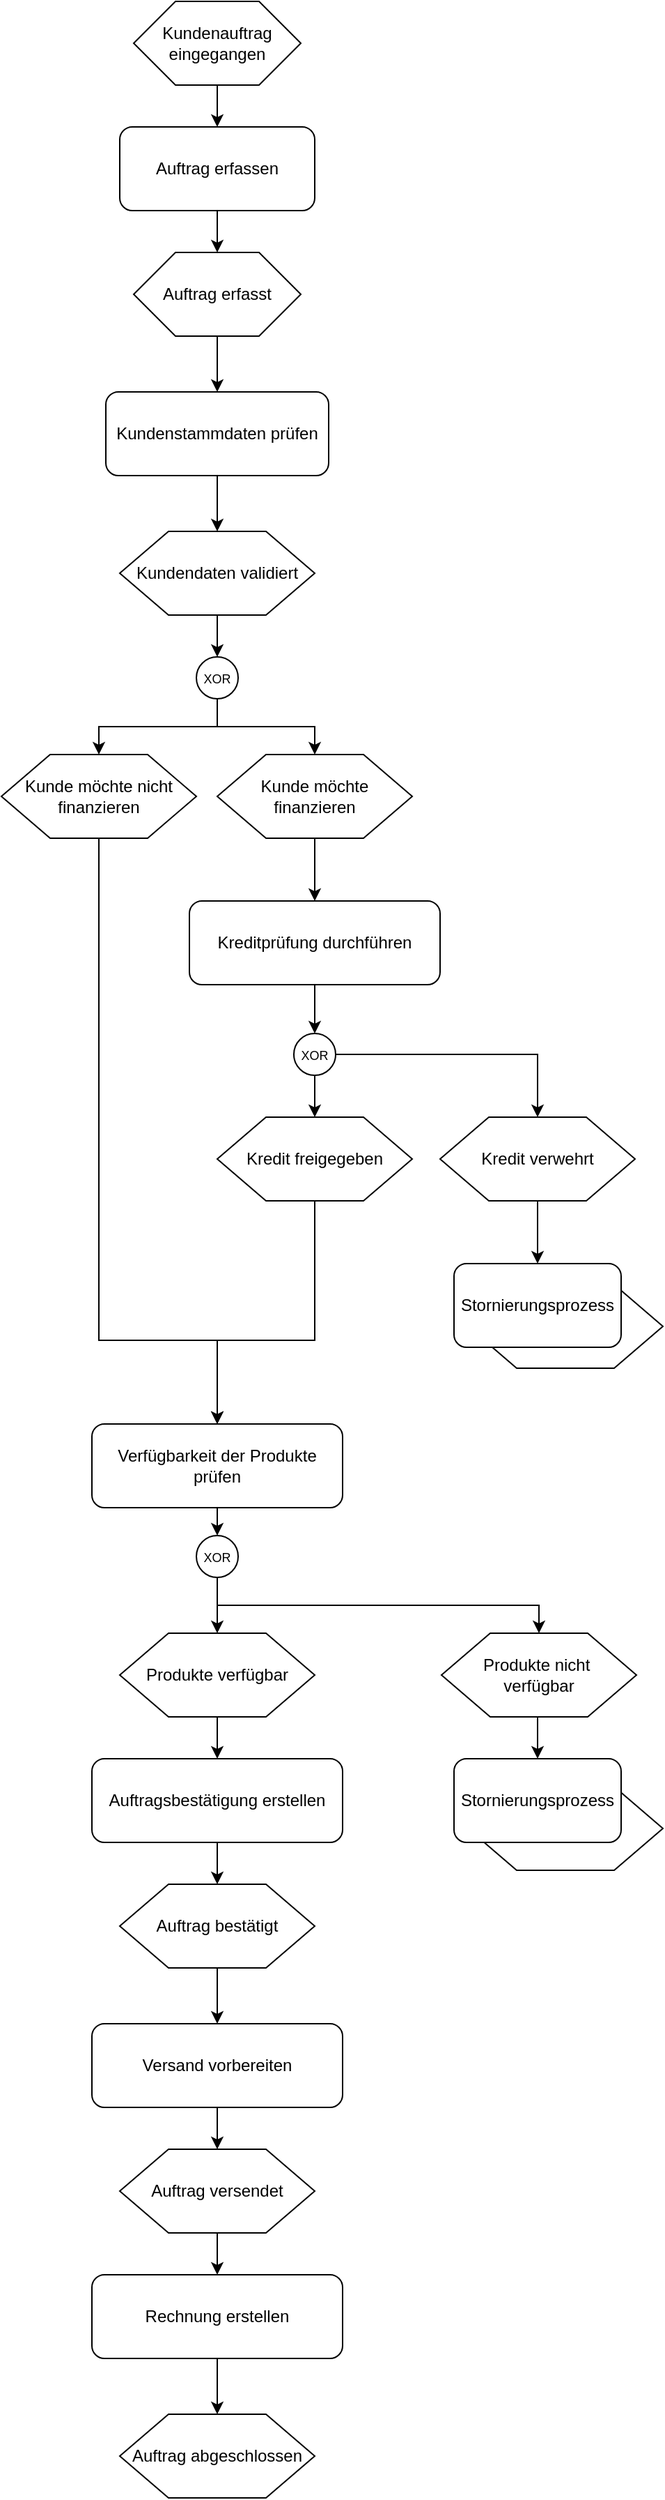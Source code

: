 <mxfile version="26.0.14">
  <diagram name="Page-1" id="pTj7g8-VtmYVC5ic25pw">
    <mxGraphModel dx="2070" dy="2219" grid="1" gridSize="10" guides="1" tooltips="1" connect="1" arrows="1" fold="1" page="1" pageScale="1" pageWidth="850" pageHeight="1100" math="0" shadow="0">
      <root>
        <mxCell id="0" />
        <mxCell id="1" parent="0" />
        <mxCell id="Eel6lH-ETTzURyhrjafM-65" value="" style="shape=hexagon;whiteSpace=wrap;html=1;aspect=fixed;" vertex="1" parent="1">
          <mxGeometry x="660" y="770" width="140" height="60" as="geometry" />
        </mxCell>
        <mxCell id="Eel6lH-ETTzURyhrjafM-4" value="Kundenauftrag eingegangen" style="shape=hexagon;whiteSpace=wrap;html=1;aspect=fixed;" vertex="1" parent="1">
          <mxGeometry x="420" y="-150" width="120" height="60" as="geometry" />
        </mxCell>
        <mxCell id="Eel6lH-ETTzURyhrjafM-5" value="Auftrag erfassen" style="rounded=1;whiteSpace=wrap;html=1;" vertex="1" parent="1">
          <mxGeometry x="410" y="-60" width="140" height="60" as="geometry" />
        </mxCell>
        <mxCell id="Eel6lH-ETTzURyhrjafM-6" value="Auftrag erfasst" style="shape=hexagon;whiteSpace=wrap;html=1;aspect=fixed;" vertex="1" parent="1">
          <mxGeometry x="420" y="30" width="120" height="60" as="geometry" />
        </mxCell>
        <mxCell id="Eel6lH-ETTzURyhrjafM-7" value="Kundenstammdaten prüfen" style="rounded=1;whiteSpace=wrap;html=1;" vertex="1" parent="1">
          <mxGeometry x="400" y="130" width="160" height="60" as="geometry" />
        </mxCell>
        <mxCell id="Eel6lH-ETTzURyhrjafM-49" value="" style="edgeStyle=orthogonalEdgeStyle;rounded=0;orthogonalLoop=1;jettySize=auto;html=1;fontFamily=Helvetica;fontSize=12;fontColor=default;" edge="1" parent="1" source="Eel6lH-ETTzURyhrjafM-8" target="Eel6lH-ETTzURyhrjafM-47">
          <mxGeometry relative="1" as="geometry" />
        </mxCell>
        <mxCell id="Eel6lH-ETTzURyhrjafM-8" value="Kundendaten validiert" style="shape=hexagon;whiteSpace=wrap;html=1;aspect=fixed;" vertex="1" parent="1">
          <mxGeometry x="410" y="230" width="140" height="60" as="geometry" />
        </mxCell>
        <mxCell id="Eel6lH-ETTzURyhrjafM-55" value="" style="edgeStyle=orthogonalEdgeStyle;rounded=0;orthogonalLoop=1;jettySize=auto;html=1;fontFamily=Helvetica;fontSize=12;fontColor=default;" edge="1" parent="1" source="Eel6lH-ETTzURyhrjafM-10" target="Eel6lH-ETTzURyhrjafM-52">
          <mxGeometry relative="1" as="geometry" />
        </mxCell>
        <mxCell id="Eel6lH-ETTzURyhrjafM-10" value="Kreditprüfung durchführen" style="rounded=1;whiteSpace=wrap;html=1;" vertex="1" parent="1">
          <mxGeometry x="460" y="495" width="180" height="60" as="geometry" />
        </mxCell>
        <mxCell id="Eel6lH-ETTzURyhrjafM-72" style="edgeStyle=orthogonalEdgeStyle;rounded=0;orthogonalLoop=1;jettySize=auto;html=1;exitX=0.5;exitY=1;exitDx=0;exitDy=0;entryX=0.5;entryY=0;entryDx=0;entryDy=0;fontFamily=Helvetica;fontSize=12;fontColor=default;" edge="1" parent="1" source="Eel6lH-ETTzURyhrjafM-11" target="Eel6lH-ETTzURyhrjafM-13">
          <mxGeometry relative="1" as="geometry">
            <Array as="points">
              <mxPoint x="550" y="810" />
              <mxPoint x="480" y="810" />
            </Array>
          </mxGeometry>
        </mxCell>
        <mxCell id="Eel6lH-ETTzURyhrjafM-11" value="Kredit freigegeben" style="shape=hexagon;whiteSpace=wrap;html=1;aspect=fixed;" vertex="1" parent="1">
          <mxGeometry x="480" y="650" width="140" height="60" as="geometry" />
        </mxCell>
        <mxCell id="Eel6lH-ETTzURyhrjafM-74" style="edgeStyle=orthogonalEdgeStyle;rounded=0;orthogonalLoop=1;jettySize=auto;html=1;exitX=0.5;exitY=1;exitDx=0;exitDy=0;entryX=0.5;entryY=0;entryDx=0;entryDy=0;fontFamily=Helvetica;fontSize=12;fontColor=default;" edge="1" parent="1" source="Eel6lH-ETTzURyhrjafM-13" target="Eel6lH-ETTzURyhrjafM-73">
          <mxGeometry relative="1" as="geometry" />
        </mxCell>
        <mxCell id="Eel6lH-ETTzURyhrjafM-13" value="Verfügbarkeit der Produkte prüfen" style="rounded=1;whiteSpace=wrap;html=1;" vertex="1" parent="1">
          <mxGeometry x="390" y="870" width="180" height="60" as="geometry" />
        </mxCell>
        <mxCell id="Eel6lH-ETTzURyhrjafM-14" value="Produkte verfügbar" style="shape=hexagon;whiteSpace=wrap;html=1;aspect=fixed;" vertex="1" parent="1">
          <mxGeometry x="410" y="1020" width="140" height="60" as="geometry" />
        </mxCell>
        <mxCell id="Eel6lH-ETTzURyhrjafM-15" value="Auftragsbestätigung erstellen" style="rounded=1;whiteSpace=wrap;html=1;" vertex="1" parent="1">
          <mxGeometry x="390" y="1110" width="180" height="60" as="geometry" />
        </mxCell>
        <mxCell id="Eel6lH-ETTzURyhrjafM-16" value="Auftrag bestätigt" style="shape=hexagon;whiteSpace=wrap;html=1;aspect=fixed;" vertex="1" parent="1">
          <mxGeometry x="410" y="1200" width="140" height="60" as="geometry" />
        </mxCell>
        <mxCell id="Eel6lH-ETTzURyhrjafM-17" value="Versand vorbereiten" style="rounded=1;whiteSpace=wrap;html=1;" vertex="1" parent="1">
          <mxGeometry x="390" y="1300" width="180" height="60" as="geometry" />
        </mxCell>
        <mxCell id="Eel6lH-ETTzURyhrjafM-18" value="Auftrag versendet" style="shape=hexagon;whiteSpace=wrap;html=1;aspect=fixed;" vertex="1" parent="1">
          <mxGeometry x="410" y="1390" width="140" height="60" as="geometry" />
        </mxCell>
        <mxCell id="Eel6lH-ETTzURyhrjafM-19" value="Rechnung erstellen" style="rounded=1;whiteSpace=wrap;html=1;" vertex="1" parent="1">
          <mxGeometry x="390" y="1480" width="180" height="60" as="geometry" />
        </mxCell>
        <mxCell id="Eel6lH-ETTzURyhrjafM-20" value="Auftrag abgeschlossen" style="shape=hexagon;whiteSpace=wrap;html=1;aspect=fixed;" vertex="1" parent="1">
          <mxGeometry x="410" y="1580" width="140" height="60" as="geometry" />
        </mxCell>
        <mxCell id="Eel6lH-ETTzURyhrjafM-21" style="edgeStyle=orthogonalEdgeStyle;rounded=0;" edge="1" parent="1" source="Eel6lH-ETTzURyhrjafM-4" target="Eel6lH-ETTzURyhrjafM-5">
          <mxGeometry relative="1" as="geometry" />
        </mxCell>
        <mxCell id="Eel6lH-ETTzURyhrjafM-22" style="edgeStyle=orthogonalEdgeStyle;rounded=0;" edge="1" parent="1" source="Eel6lH-ETTzURyhrjafM-5" target="Eel6lH-ETTzURyhrjafM-6">
          <mxGeometry relative="1" as="geometry" />
        </mxCell>
        <mxCell id="Eel6lH-ETTzURyhrjafM-23" style="edgeStyle=orthogonalEdgeStyle;rounded=0;" edge="1" parent="1" source="Eel6lH-ETTzURyhrjafM-6" target="Eel6lH-ETTzURyhrjafM-7">
          <mxGeometry relative="1" as="geometry" />
        </mxCell>
        <mxCell id="Eel6lH-ETTzURyhrjafM-24" style="edgeStyle=orthogonalEdgeStyle;rounded=0;" edge="1" parent="1" source="Eel6lH-ETTzURyhrjafM-7" target="Eel6lH-ETTzURyhrjafM-8">
          <mxGeometry relative="1" as="geometry" />
        </mxCell>
        <mxCell id="Eel6lH-ETTzURyhrjafM-31" style="edgeStyle=orthogonalEdgeStyle;rounded=0;" edge="1" parent="1" source="Eel6lH-ETTzURyhrjafM-14" target="Eel6lH-ETTzURyhrjafM-15">
          <mxGeometry relative="1" as="geometry" />
        </mxCell>
        <mxCell id="Eel6lH-ETTzURyhrjafM-32" style="edgeStyle=orthogonalEdgeStyle;rounded=0;" edge="1" parent="1" source="Eel6lH-ETTzURyhrjafM-15" target="Eel6lH-ETTzURyhrjafM-16">
          <mxGeometry relative="1" as="geometry" />
        </mxCell>
        <mxCell id="Eel6lH-ETTzURyhrjafM-33" style="edgeStyle=orthogonalEdgeStyle;rounded=0;" edge="1" parent="1" source="Eel6lH-ETTzURyhrjafM-16" target="Eel6lH-ETTzURyhrjafM-17">
          <mxGeometry relative="1" as="geometry" />
        </mxCell>
        <mxCell id="Eel6lH-ETTzURyhrjafM-34" style="edgeStyle=orthogonalEdgeStyle;rounded=0;" edge="1" parent="1" source="Eel6lH-ETTzURyhrjafM-17" target="Eel6lH-ETTzURyhrjafM-18">
          <mxGeometry relative="1" as="geometry" />
        </mxCell>
        <mxCell id="Eel6lH-ETTzURyhrjafM-35" style="edgeStyle=orthogonalEdgeStyle;rounded=0;" edge="1" parent="1" source="Eel6lH-ETTzURyhrjafM-18" target="Eel6lH-ETTzURyhrjafM-19">
          <mxGeometry relative="1" as="geometry" />
        </mxCell>
        <mxCell id="Eel6lH-ETTzURyhrjafM-36" style="edgeStyle=orthogonalEdgeStyle;rounded=0;" edge="1" parent="1" source="Eel6lH-ETTzURyhrjafM-19" target="Eel6lH-ETTzURyhrjafM-20">
          <mxGeometry relative="1" as="geometry" />
        </mxCell>
        <mxCell id="Eel6lH-ETTzURyhrjafM-51" value="" style="edgeStyle=orthogonalEdgeStyle;rounded=0;orthogonalLoop=1;jettySize=auto;html=1;fontFamily=Helvetica;fontSize=12;fontColor=default;entryX=0.5;entryY=0;entryDx=0;entryDy=0;" edge="1" parent="1" source="Eel6lH-ETTzURyhrjafM-68" target="Eel6lH-ETTzURyhrjafM-13">
          <mxGeometry relative="1" as="geometry">
            <mxPoint x="480" y="565" as="targetPoint" />
            <Array as="points">
              <mxPoint x="395" y="810" />
              <mxPoint x="480" y="810" />
            </Array>
          </mxGeometry>
        </mxCell>
        <mxCell id="Eel6lH-ETTzURyhrjafM-70" style="edgeStyle=orthogonalEdgeStyle;rounded=0;orthogonalLoop=1;jettySize=auto;html=1;exitX=0.5;exitY=1;exitDx=0;exitDy=0;entryX=0.5;entryY=0;entryDx=0;entryDy=0;fontFamily=Helvetica;fontSize=12;fontColor=default;" edge="1" parent="1" source="Eel6lH-ETTzURyhrjafM-47" target="Eel6lH-ETTzURyhrjafM-48">
          <mxGeometry relative="1" as="geometry" />
        </mxCell>
        <mxCell id="Eel6lH-ETTzURyhrjafM-47" value="&lt;font style=&quot;font-size: 9px;&quot;&gt;XOR&lt;/font&gt;" style="ellipse;whiteSpace=wrap;html=1;aspect=fixed;rounded=1;strokeColor=default;align=center;verticalAlign=middle;fontFamily=Helvetica;fontSize=12;fontColor=default;fillColor=default;" vertex="1" parent="1">
          <mxGeometry x="465" y="320" width="30" height="30" as="geometry" />
        </mxCell>
        <mxCell id="Eel6lH-ETTzURyhrjafM-59" style="edgeStyle=orthogonalEdgeStyle;rounded=0;orthogonalLoop=1;jettySize=auto;html=1;exitX=0.5;exitY=1;exitDx=0;exitDy=0;entryX=0.5;entryY=0;entryDx=0;entryDy=0;fontFamily=Helvetica;fontSize=12;fontColor=default;" edge="1" parent="1" source="Eel6lH-ETTzURyhrjafM-48" target="Eel6lH-ETTzURyhrjafM-10">
          <mxGeometry relative="1" as="geometry" />
        </mxCell>
        <mxCell id="Eel6lH-ETTzURyhrjafM-48" value="Kunde möchte finanzieren" style="shape=hexagon;whiteSpace=wrap;html=1;aspect=fixed;" vertex="1" parent="1">
          <mxGeometry x="480" y="390" width="140" height="60" as="geometry" />
        </mxCell>
        <mxCell id="Eel6lH-ETTzURyhrjafM-58" style="edgeStyle=orthogonalEdgeStyle;rounded=0;orthogonalLoop=1;jettySize=auto;html=1;exitX=1;exitY=0.5;exitDx=0;exitDy=0;entryX=0.5;entryY=0;entryDx=0;entryDy=0;fontFamily=Helvetica;fontSize=12;fontColor=default;" edge="1" parent="1" source="Eel6lH-ETTzURyhrjafM-52" target="Eel6lH-ETTzURyhrjafM-56">
          <mxGeometry relative="1" as="geometry" />
        </mxCell>
        <mxCell id="Eel6lH-ETTzURyhrjafM-71" style="edgeStyle=orthogonalEdgeStyle;rounded=0;orthogonalLoop=1;jettySize=auto;html=1;exitX=0.5;exitY=1;exitDx=0;exitDy=0;entryX=0.5;entryY=0;entryDx=0;entryDy=0;fontFamily=Helvetica;fontSize=12;fontColor=default;" edge="1" parent="1" source="Eel6lH-ETTzURyhrjafM-52" target="Eel6lH-ETTzURyhrjafM-11">
          <mxGeometry relative="1" as="geometry" />
        </mxCell>
        <mxCell id="Eel6lH-ETTzURyhrjafM-52" value="&lt;font style=&quot;font-size: 9px;&quot;&gt;XOR&lt;/font&gt;" style="ellipse;whiteSpace=wrap;html=1;aspect=fixed;rounded=1;strokeColor=default;align=center;verticalAlign=middle;fontFamily=Helvetica;fontSize=12;fontColor=default;fillColor=default;" vertex="1" parent="1">
          <mxGeometry x="535" y="590" width="30" height="30" as="geometry" />
        </mxCell>
        <mxCell id="Eel6lH-ETTzURyhrjafM-63" style="edgeStyle=orthogonalEdgeStyle;rounded=0;orthogonalLoop=1;jettySize=auto;html=1;exitX=0.5;exitY=1;exitDx=0;exitDy=0;fontFamily=Helvetica;fontSize=12;fontColor=default;" edge="1" parent="1" source="Eel6lH-ETTzURyhrjafM-56" target="Eel6lH-ETTzURyhrjafM-64">
          <mxGeometry relative="1" as="geometry">
            <mxPoint x="710" y="765" as="targetPoint" />
          </mxGeometry>
        </mxCell>
        <mxCell id="Eel6lH-ETTzURyhrjafM-56" value="Kredit verwehrt" style="shape=hexagon;whiteSpace=wrap;html=1;aspect=fixed;" vertex="1" parent="1">
          <mxGeometry x="640" y="650" width="140" height="60" as="geometry" />
        </mxCell>
        <mxCell id="Eel6lH-ETTzURyhrjafM-64" value="Stornierungsprozess" style="rounded=1;whiteSpace=wrap;html=1;strokeColor=default;align=center;verticalAlign=middle;fontFamily=Helvetica;fontSize=12;fontColor=default;fillColor=default;" vertex="1" parent="1">
          <mxGeometry x="650" y="755" width="120" height="60" as="geometry" />
        </mxCell>
        <mxCell id="Eel6lH-ETTzURyhrjafM-69" value="" style="edgeStyle=orthogonalEdgeStyle;rounded=0;orthogonalLoop=1;jettySize=auto;html=1;fontFamily=Helvetica;fontSize=12;fontColor=default;entryX=0.5;entryY=0;entryDx=0;entryDy=0;" edge="1" parent="1" source="Eel6lH-ETTzURyhrjafM-47" target="Eel6lH-ETTzURyhrjafM-68">
          <mxGeometry relative="1" as="geometry">
            <mxPoint x="480" y="350" as="sourcePoint" />
            <mxPoint x="480" y="680" as="targetPoint" />
            <Array as="points" />
          </mxGeometry>
        </mxCell>
        <mxCell id="Eel6lH-ETTzURyhrjafM-68" value="Kunde möchte nicht finanzieren" style="shape=hexagon;whiteSpace=wrap;html=1;aspect=fixed;" vertex="1" parent="1">
          <mxGeometry x="325" y="390" width="140" height="60" as="geometry" />
        </mxCell>
        <mxCell id="Eel6lH-ETTzURyhrjafM-75" style="edgeStyle=orthogonalEdgeStyle;rounded=0;orthogonalLoop=1;jettySize=auto;html=1;exitX=0.5;exitY=1;exitDx=0;exitDy=0;entryX=0.5;entryY=0;entryDx=0;entryDy=0;fontFamily=Helvetica;fontSize=12;fontColor=default;" edge="1" parent="1" source="Eel6lH-ETTzURyhrjafM-73" target="Eel6lH-ETTzURyhrjafM-14">
          <mxGeometry relative="1" as="geometry" />
        </mxCell>
        <mxCell id="Eel6lH-ETTzURyhrjafM-77" style="edgeStyle=orthogonalEdgeStyle;rounded=0;orthogonalLoop=1;jettySize=auto;html=1;exitX=0.5;exitY=1;exitDx=0;exitDy=0;entryX=0.5;entryY=0;entryDx=0;entryDy=0;fontFamily=Helvetica;fontSize=12;fontColor=default;" edge="1" parent="1" source="Eel6lH-ETTzURyhrjafM-73" target="Eel6lH-ETTzURyhrjafM-76">
          <mxGeometry relative="1" as="geometry" />
        </mxCell>
        <mxCell id="Eel6lH-ETTzURyhrjafM-73" value="&lt;font style=&quot;font-size: 9px;&quot;&gt;XOR&lt;/font&gt;" style="ellipse;whiteSpace=wrap;html=1;aspect=fixed;rounded=1;strokeColor=default;align=center;verticalAlign=middle;fontFamily=Helvetica;fontSize=12;fontColor=default;fillColor=default;" vertex="1" parent="1">
          <mxGeometry x="465" y="950" width="30" height="30" as="geometry" />
        </mxCell>
        <mxCell id="Eel6lH-ETTzURyhrjafM-80" style="edgeStyle=orthogonalEdgeStyle;rounded=0;orthogonalLoop=1;jettySize=auto;html=1;exitX=0.5;exitY=1;exitDx=0;exitDy=0;entryX=0.5;entryY=0;entryDx=0;entryDy=0;fontFamily=Helvetica;fontSize=12;fontColor=default;" edge="1" parent="1" source="Eel6lH-ETTzURyhrjafM-76" target="Eel6lH-ETTzURyhrjafM-78">
          <mxGeometry relative="1" as="geometry" />
        </mxCell>
        <mxCell id="Eel6lH-ETTzURyhrjafM-76" value="&lt;div&gt;Produkte nicht&amp;nbsp;&lt;/div&gt;&lt;div&gt;verfügbar&lt;/div&gt;" style="shape=hexagon;whiteSpace=wrap;html=1;aspect=fixed;" vertex="1" parent="1">
          <mxGeometry x="641" y="1020" width="140" height="60" as="geometry" />
        </mxCell>
        <mxCell id="Eel6lH-ETTzURyhrjafM-79" value="" style="shape=hexagon;whiteSpace=wrap;html=1;aspect=fixed;" vertex="1" parent="1">
          <mxGeometry x="660" y="1130" width="140" height="60" as="geometry" />
        </mxCell>
        <mxCell id="Eel6lH-ETTzURyhrjafM-78" value="Stornierungsprozess" style="rounded=1;whiteSpace=wrap;html=1;strokeColor=default;align=center;verticalAlign=middle;fontFamily=Helvetica;fontSize=12;fontColor=default;fillColor=default;" vertex="1" parent="1">
          <mxGeometry x="650" y="1110" width="120" height="60" as="geometry" />
        </mxCell>
      </root>
    </mxGraphModel>
  </diagram>
</mxfile>
